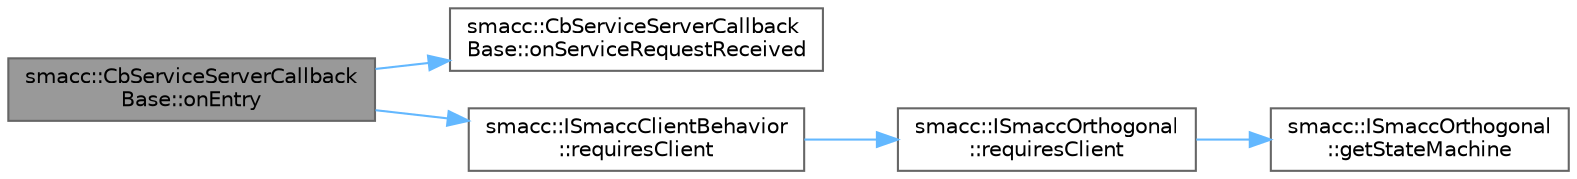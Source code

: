 digraph "smacc::CbServiceServerCallbackBase::onEntry"
{
 // LATEX_PDF_SIZE
  bgcolor="transparent";
  edge [fontname=Helvetica,fontsize=10,labelfontname=Helvetica,labelfontsize=10];
  node [fontname=Helvetica,fontsize=10,shape=box,height=0.2,width=0.4];
  rankdir="LR";
  Node1 [label="smacc::CbServiceServerCallback\lBase::onEntry",height=0.2,width=0.4,color="gray40", fillcolor="grey60", style="filled", fontcolor="black",tooltip=" "];
  Node1 -> Node2 [color="steelblue1",style="solid"];
  Node2 [label="smacc::CbServiceServerCallback\lBase::onServiceRequestReceived",height=0.2,width=0.4,color="grey40", fillcolor="white", style="filled",URL="$classsmacc_1_1CbServiceServerCallbackBase.html#ae7574bd06256ea853cb4a986dca25890",tooltip=" "];
  Node1 -> Node3 [color="steelblue1",style="solid"];
  Node3 [label="smacc::ISmaccClientBehavior\l::requiresClient",height=0.2,width=0.4,color="grey40", fillcolor="white", style="filled",URL="$classsmacc_1_1ISmaccClientBehavior.html#a32b16e99e3b4cb289414203dc861a440",tooltip=" "];
  Node3 -> Node4 [color="steelblue1",style="solid"];
  Node4 [label="smacc::ISmaccOrthogonal\l::requiresClient",height=0.2,width=0.4,color="grey40", fillcolor="white", style="filled",URL="$classsmacc_1_1ISmaccOrthogonal.html#a602e16b09f8a1b3de889f2f3d90a3211",tooltip=" "];
  Node4 -> Node5 [color="steelblue1",style="solid"];
  Node5 [label="smacc::ISmaccOrthogonal\l::getStateMachine",height=0.2,width=0.4,color="grey40", fillcolor="white", style="filled",URL="$classsmacc_1_1ISmaccOrthogonal.html#aae265ec480b8ed552ddc79afd2d93a62",tooltip=" "];
}
